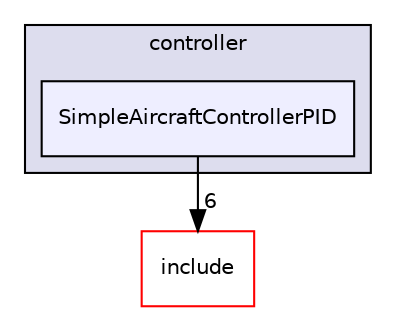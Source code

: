 digraph "/root/scrimmage/scrimmage/src/plugins/controller/SimpleAircraftControllerPID" {
  compound=true
  node [ fontsize="10", fontname="Helvetica"];
  edge [ labelfontsize="10", labelfontname="Helvetica"];
  subgraph clusterdir_c915aa27e6120cf8f6d19a96e78171a2 {
    graph [ bgcolor="#ddddee", pencolor="black", label="controller" fontname="Helvetica", fontsize="10", URL="dir_c915aa27e6120cf8f6d19a96e78171a2.html"]
  dir_d80b2761853da12015b9bb041a29f234 [shape=box, label="SimpleAircraftControllerPID", style="filled", fillcolor="#eeeeff", pencolor="black", URL="dir_d80b2761853da12015b9bb041a29f234.html"];
  }
  dir_d44c64559bbebec7f509842c48db8b23 [shape=box label="include" fillcolor="white" style="filled" color="red" URL="dir_d44c64559bbebec7f509842c48db8b23.html"];
  dir_d80b2761853da12015b9bb041a29f234->dir_d44c64559bbebec7f509842c48db8b23 [headlabel="6", labeldistance=1.5 headhref="dir_000212_000004.html"];
}

